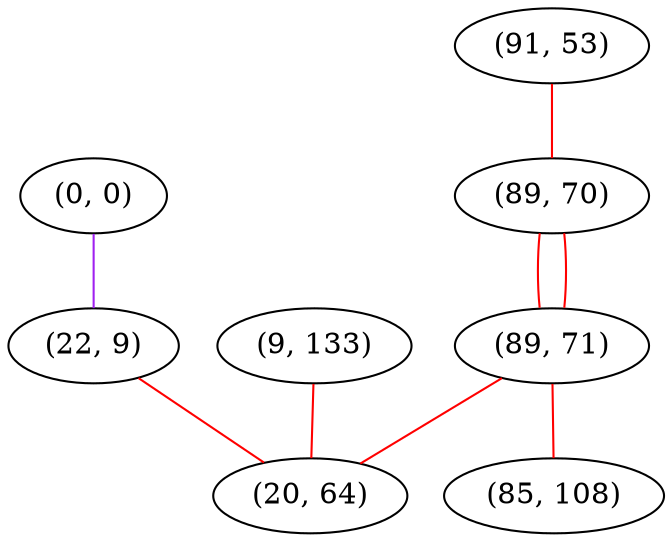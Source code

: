 graph "" {
"(0, 0)";
"(91, 53)";
"(89, 70)";
"(89, 71)";
"(22, 9)";
"(9, 133)";
"(85, 108)";
"(20, 64)";
"(0, 0)" -- "(22, 9)"  [color=purple, key=0, weight=4];
"(91, 53)" -- "(89, 70)"  [color=red, key=0, weight=1];
"(89, 70)" -- "(89, 71)"  [color=red, key=0, weight=1];
"(89, 70)" -- "(89, 71)"  [color=red, key=1, weight=1];
"(89, 71)" -- "(85, 108)"  [color=red, key=0, weight=1];
"(89, 71)" -- "(20, 64)"  [color=red, key=0, weight=1];
"(22, 9)" -- "(20, 64)"  [color=red, key=0, weight=1];
"(9, 133)" -- "(20, 64)"  [color=red, key=0, weight=1];
}
